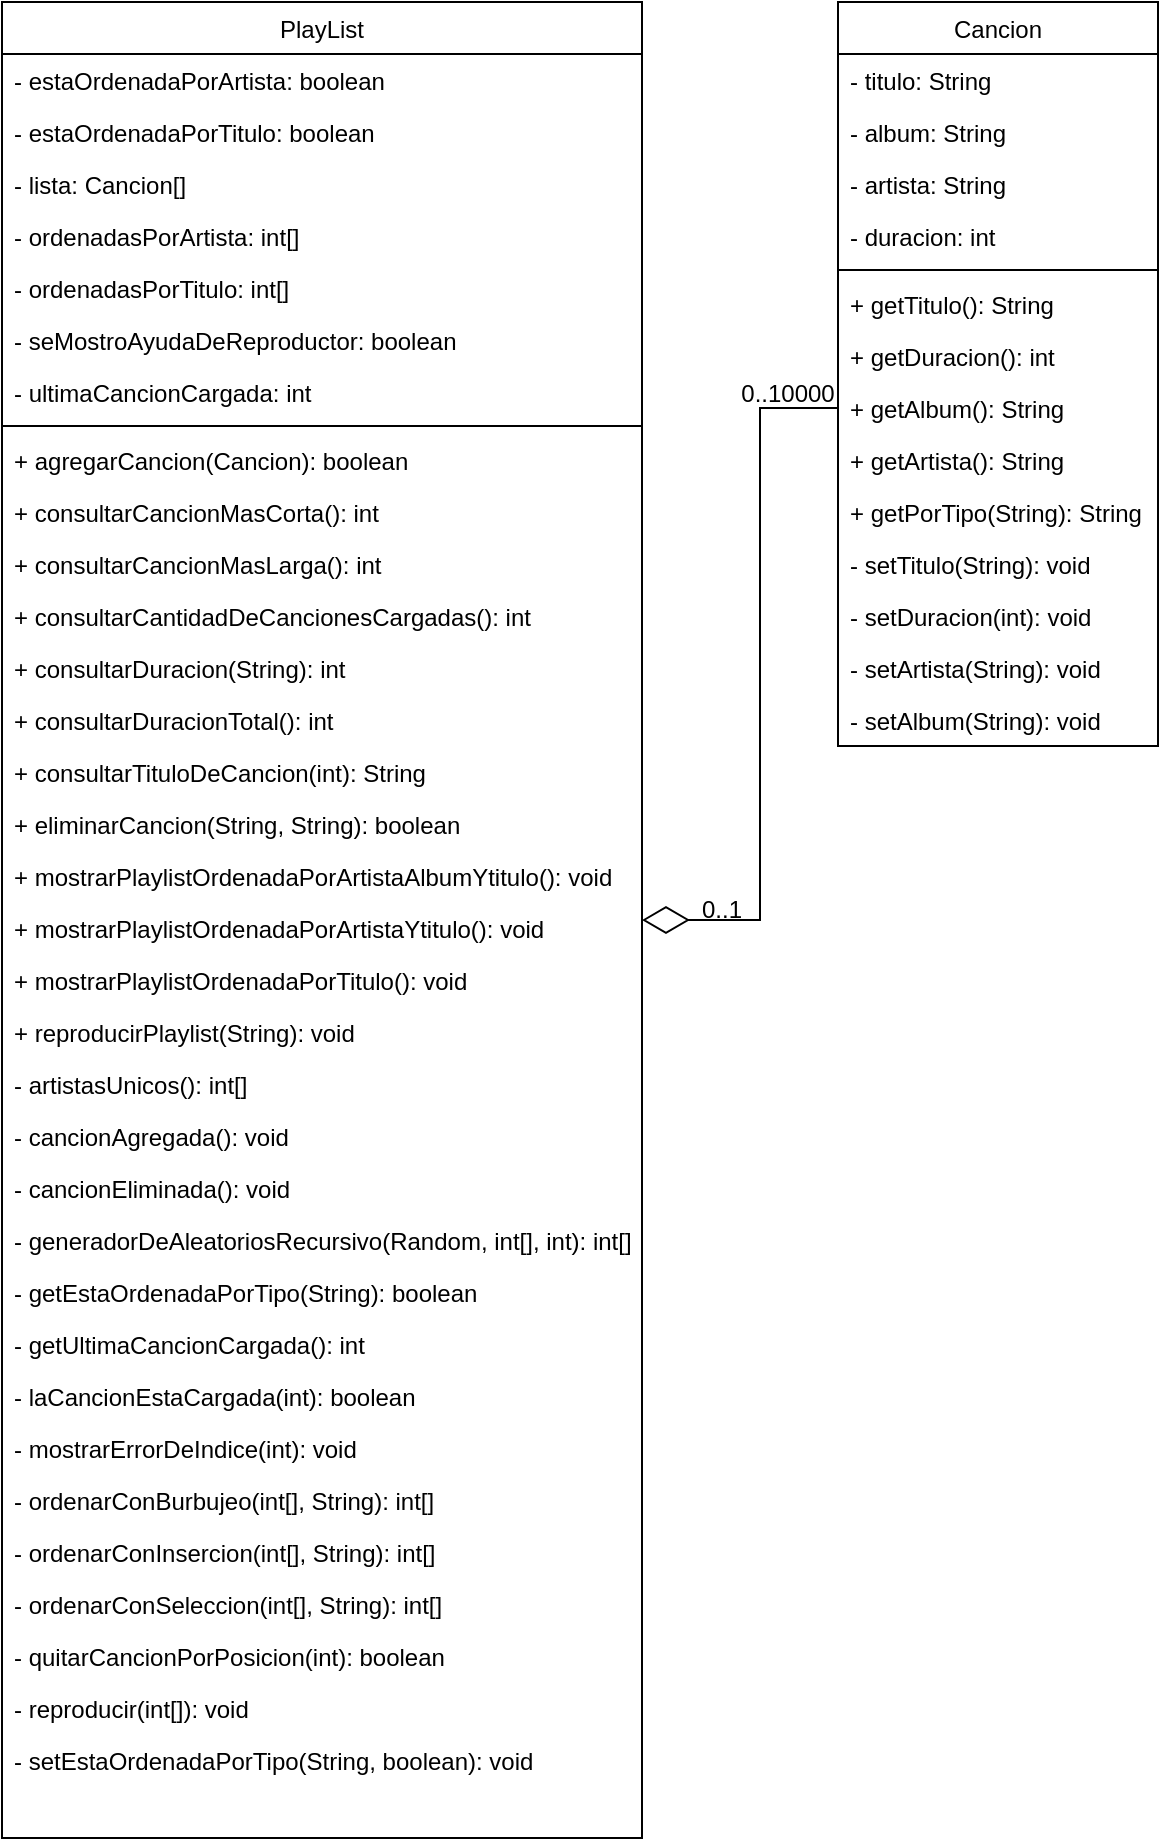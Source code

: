 <mxfile version="13.7.3" type="device"><diagram id="C5RBs43oDa-KdzZeNtuy" name="Page-1"><mxGraphModel dx="1913" dy="1089" grid="1" gridSize="10" guides="1" tooltips="1" connect="1" arrows="1" fold="1" page="1" pageScale="1" pageWidth="827" pageHeight="1169" math="0" shadow="0"><root><mxCell id="WIyWlLk6GJQsqaUBKTNV-0"/><mxCell id="WIyWlLk6GJQsqaUBKTNV-1" parent="WIyWlLk6GJQsqaUBKTNV-0"/><mxCell id="nvbm7Ihw8t01WEG0bfT5-11" style="edgeStyle=orthogonalEdgeStyle;rounded=0;orthogonalLoop=1;jettySize=auto;html=1;entryX=0;entryY=0.5;entryDx=0;entryDy=0;endArrow=none;endFill=0;startArrow=diamondThin;startFill=0;strokeWidth=1;startSize=21;" edge="1" parent="WIyWlLk6GJQsqaUBKTNV-1" source="xJUt_Ghb_jtrZ22i469Q-6" target="xJUt_Ghb_jtrZ22i469Q-0"><mxGeometry relative="1" as="geometry"/></mxCell><mxCell id="nvbm7Ihw8t01WEG0bfT5-13" value="0..1" style="text;html=1;strokeColor=none;fillColor=none;align=center;verticalAlign=middle;whiteSpace=wrap;rounded=0;" vertex="1" parent="WIyWlLk6GJQsqaUBKTNV-1"><mxGeometry x="360" y="454" width="40" height="20" as="geometry"/></mxCell><mxCell id="nvbm7Ihw8t01WEG0bfT5-14" value="0..10000" style="text;html=1;strokeColor=none;fillColor=none;align=center;verticalAlign=middle;whiteSpace=wrap;rounded=0;" vertex="1" parent="WIyWlLk6GJQsqaUBKTNV-1"><mxGeometry x="393" y="196" width="40" height="20" as="geometry"/></mxCell><mxCell id="zkfFHV4jXpPFQw0GAbJ--17" value="Cancion" style="swimlane;fontStyle=0;align=center;verticalAlign=top;childLayout=stackLayout;horizontal=1;startSize=26;horizontalStack=0;resizeParent=1;resizeLast=0;collapsible=1;marginBottom=0;rounded=0;shadow=0;strokeWidth=1;" parent="WIyWlLk6GJQsqaUBKTNV-1" vertex="1"><mxGeometry x="438" y="10" width="160" height="372" as="geometry"><mxRectangle x="550" y="140" width="160" height="26" as="alternateBounds"/></mxGeometry></mxCell><mxCell id="zkfFHV4jXpPFQw0GAbJ--18" value="- titulo: String" style="text;align=left;verticalAlign=top;spacingLeft=4;spacingRight=4;overflow=hidden;rotatable=0;points=[[0,0.5],[1,0.5]];portConstraint=eastwest;" parent="zkfFHV4jXpPFQw0GAbJ--17" vertex="1"><mxGeometry y="26" width="160" height="26" as="geometry"/></mxCell><mxCell id="zkfFHV4jXpPFQw0GAbJ--19" value="- album: String" style="text;align=left;verticalAlign=top;spacingLeft=4;spacingRight=4;overflow=hidden;rotatable=0;points=[[0,0.5],[1,0.5]];portConstraint=eastwest;rounded=0;shadow=0;html=0;" parent="zkfFHV4jXpPFQw0GAbJ--17" vertex="1"><mxGeometry y="52" width="160" height="26" as="geometry"/></mxCell><mxCell id="zkfFHV4jXpPFQw0GAbJ--20" value="- artista: String" style="text;align=left;verticalAlign=top;spacingLeft=4;spacingRight=4;overflow=hidden;rotatable=0;points=[[0,0.5],[1,0.5]];portConstraint=eastwest;rounded=0;shadow=0;html=0;" parent="zkfFHV4jXpPFQw0GAbJ--17" vertex="1"><mxGeometry y="78" width="160" height="26" as="geometry"/></mxCell><mxCell id="zkfFHV4jXpPFQw0GAbJ--21" value="- duracion: int" style="text;align=left;verticalAlign=top;spacingLeft=4;spacingRight=4;overflow=hidden;rotatable=0;points=[[0,0.5],[1,0.5]];portConstraint=eastwest;rounded=0;shadow=0;html=0;" parent="zkfFHV4jXpPFQw0GAbJ--17" vertex="1"><mxGeometry y="104" width="160" height="26" as="geometry"/></mxCell><mxCell id="zkfFHV4jXpPFQw0GAbJ--23" value="" style="line;html=1;strokeWidth=1;align=left;verticalAlign=middle;spacingTop=-1;spacingLeft=3;spacingRight=3;rotatable=0;labelPosition=right;points=[];portConstraint=eastwest;" parent="zkfFHV4jXpPFQw0GAbJ--17" vertex="1"><mxGeometry y="130" width="160" height="8" as="geometry"/></mxCell><mxCell id="zkfFHV4jXpPFQw0GAbJ--24" value="+ getTitulo(): String" style="text;align=left;verticalAlign=top;spacingLeft=4;spacingRight=4;overflow=hidden;rotatable=0;points=[[0,0.5],[1,0.5]];portConstraint=eastwest;" parent="zkfFHV4jXpPFQw0GAbJ--17" vertex="1"><mxGeometry y="138" width="160" height="26" as="geometry"/></mxCell><mxCell id="zkfFHV4jXpPFQw0GAbJ--25" value="+ getDuracion(): int" style="text;align=left;verticalAlign=top;spacingLeft=4;spacingRight=4;overflow=hidden;rotatable=0;points=[[0,0.5],[1,0.5]];portConstraint=eastwest;" parent="zkfFHV4jXpPFQw0GAbJ--17" vertex="1"><mxGeometry y="164" width="160" height="26" as="geometry"/></mxCell><mxCell id="xJUt_Ghb_jtrZ22i469Q-0" value="+ getAlbum(): String" style="text;align=left;verticalAlign=top;spacingLeft=4;spacingRight=4;overflow=hidden;rotatable=0;points=[[0,0.5],[1,0.5]];portConstraint=eastwest;" parent="zkfFHV4jXpPFQw0GAbJ--17" vertex="1"><mxGeometry y="190" width="160" height="26" as="geometry"/></mxCell><mxCell id="xJUt_Ghb_jtrZ22i469Q-1" value="+ getArtista(): String" style="text;align=left;verticalAlign=top;spacingLeft=4;spacingRight=4;overflow=hidden;rotatable=0;points=[[0,0.5],[1,0.5]];portConstraint=eastwest;" parent="zkfFHV4jXpPFQw0GAbJ--17" vertex="1"><mxGeometry y="216" width="160" height="26" as="geometry"/></mxCell><mxCell id="nvbm7Ihw8t01WEG0bfT5-0" value="+ getPorTipo(String): String" style="text;align=left;verticalAlign=top;spacingLeft=4;spacingRight=4;overflow=hidden;rotatable=0;points=[[0,0.5],[1,0.5]];portConstraint=eastwest;" vertex="1" parent="zkfFHV4jXpPFQw0GAbJ--17"><mxGeometry y="242" width="160" height="26" as="geometry"/></mxCell><mxCell id="xJUt_Ghb_jtrZ22i469Q-2" value="- setTitulo(String): void" style="text;align=left;verticalAlign=top;spacingLeft=4;spacingRight=4;overflow=hidden;rotatable=0;points=[[0,0.5],[1,0.5]];portConstraint=eastwest;" parent="zkfFHV4jXpPFQw0GAbJ--17" vertex="1"><mxGeometry y="268" width="160" height="26" as="geometry"/></mxCell><mxCell id="xJUt_Ghb_jtrZ22i469Q-3" value="- setDuracion(int): void" style="text;align=left;verticalAlign=top;spacingLeft=4;spacingRight=4;overflow=hidden;rotatable=0;points=[[0,0.5],[1,0.5]];portConstraint=eastwest;" parent="zkfFHV4jXpPFQw0GAbJ--17" vertex="1"><mxGeometry y="294" width="160" height="26" as="geometry"/></mxCell><mxCell id="xJUt_Ghb_jtrZ22i469Q-5" value="- setArtista(String): void" style="text;align=left;verticalAlign=top;spacingLeft=4;spacingRight=4;overflow=hidden;rotatable=0;points=[[0,0.5],[1,0.5]];portConstraint=eastwest;" parent="zkfFHV4jXpPFQw0GAbJ--17" vertex="1"><mxGeometry y="320" width="160" height="26" as="geometry"/></mxCell><mxCell id="xJUt_Ghb_jtrZ22i469Q-4" value="- setAlbum(String): void" style="text;align=left;verticalAlign=top;spacingLeft=4;spacingRight=4;overflow=hidden;rotatable=0;points=[[0,0.5],[1,0.5]];portConstraint=eastwest;" parent="zkfFHV4jXpPFQw0GAbJ--17" vertex="1"><mxGeometry y="346" width="160" height="26" as="geometry"/></mxCell><mxCell id="xJUt_Ghb_jtrZ22i469Q-6" value="PlayList" style="swimlane;fontStyle=0;align=center;verticalAlign=top;childLayout=stackLayout;horizontal=1;startSize=26;horizontalStack=0;resizeParent=1;resizeLast=0;collapsible=1;marginBottom=0;rounded=0;shadow=0;strokeWidth=1;" parent="WIyWlLk6GJQsqaUBKTNV-1" vertex="1"><mxGeometry x="20" y="10" width="320" height="918" as="geometry"><mxRectangle x="550" y="140" width="160" height="26" as="alternateBounds"/></mxGeometry></mxCell><mxCell id="nvbm7Ihw8t01WEG0bfT5-8" value="- estaOrdenadaPorArtista: boolean" style="text;align=left;verticalAlign=top;spacingLeft=4;spacingRight=4;overflow=hidden;rotatable=0;points=[[0,0.5],[1,0.5]];portConstraint=eastwest;" vertex="1" parent="xJUt_Ghb_jtrZ22i469Q-6"><mxGeometry y="26" width="320" height="26" as="geometry"/></mxCell><mxCell id="xJUt_Ghb_jtrZ22i469Q-49" value="- estaOrdenadaPorTitulo: boolean" style="text;align=left;verticalAlign=top;spacingLeft=4;spacingRight=4;overflow=hidden;rotatable=0;points=[[0,0.5],[1,0.5]];portConstraint=eastwest;" parent="xJUt_Ghb_jtrZ22i469Q-6" vertex="1"><mxGeometry y="52" width="320" height="26" as="geometry"/></mxCell><mxCell id="xJUt_Ghb_jtrZ22i469Q-12" value="- lista: Cancion[]" style="text;align=left;verticalAlign=top;spacingLeft=4;spacingRight=4;overflow=hidden;rotatable=0;points=[[0,0.5],[1,0.5]];portConstraint=eastwest;" parent="xJUt_Ghb_jtrZ22i469Q-6" vertex="1"><mxGeometry y="78" width="320" height="26" as="geometry"/></mxCell><mxCell id="xJUt_Ghb_jtrZ22i469Q-47" value="- ordenadasPorArtista: int[]" style="text;align=left;verticalAlign=top;spacingLeft=4;spacingRight=4;overflow=hidden;rotatable=0;points=[[0,0.5],[1,0.5]];portConstraint=eastwest;" parent="xJUt_Ghb_jtrZ22i469Q-6" vertex="1"><mxGeometry y="104" width="320" height="26" as="geometry"/></mxCell><mxCell id="xJUt_Ghb_jtrZ22i469Q-46" value="- ordenadasPorTitulo: int[]" style="text;align=left;verticalAlign=top;spacingLeft=4;spacingRight=4;overflow=hidden;rotatable=0;points=[[0,0.5],[1,0.5]];portConstraint=eastwest;" parent="xJUt_Ghb_jtrZ22i469Q-6" vertex="1"><mxGeometry y="130" width="320" height="26" as="geometry"/></mxCell><mxCell id="xJUt_Ghb_jtrZ22i469Q-48" value="- seMostroAyudaDeReproductor: boolean" style="text;align=left;verticalAlign=top;spacingLeft=4;spacingRight=4;overflow=hidden;rotatable=0;points=[[0,0.5],[1,0.5]];portConstraint=eastwest;" parent="xJUt_Ghb_jtrZ22i469Q-6" vertex="1"><mxGeometry y="156" width="320" height="26" as="geometry"/></mxCell><mxCell id="nvbm7Ihw8t01WEG0bfT5-10" value="- ultimaCancionCargada: int" style="text;align=left;verticalAlign=top;spacingLeft=4;spacingRight=4;overflow=hidden;rotatable=0;points=[[0,0.5],[1,0.5]];portConstraint=eastwest;" vertex="1" parent="xJUt_Ghb_jtrZ22i469Q-6"><mxGeometry y="182" width="320" height="26" as="geometry"/></mxCell><mxCell id="xJUt_Ghb_jtrZ22i469Q-11" value="" style="line;html=1;strokeWidth=1;align=left;verticalAlign=middle;spacingTop=-1;spacingLeft=3;spacingRight=3;rotatable=0;labelPosition=right;points=[];portConstraint=eastwest;" parent="xJUt_Ghb_jtrZ22i469Q-6" vertex="1"><mxGeometry y="208" width="320" height="8" as="geometry"/></mxCell><mxCell id="xJUt_Ghb_jtrZ22i469Q-51" value="+ agregarCancion(Cancion): boolean" style="text;align=left;verticalAlign=top;spacingLeft=4;spacingRight=4;overflow=hidden;rotatable=0;points=[[0,0.5],[1,0.5]];portConstraint=eastwest;fontStyle=0" parent="xJUt_Ghb_jtrZ22i469Q-6" vertex="1"><mxGeometry y="216" width="320" height="26" as="geometry"/></mxCell><mxCell id="xJUt_Ghb_jtrZ22i469Q-13" value="+ consultarCancionMasCorta(): int" style="text;align=left;verticalAlign=top;spacingLeft=4;spacingRight=4;overflow=hidden;rotatable=0;points=[[0,0.5],[1,0.5]];portConstraint=eastwest;fontStyle=0" parent="xJUt_Ghb_jtrZ22i469Q-6" vertex="1"><mxGeometry y="242" width="320" height="26" as="geometry"/></mxCell><mxCell id="nvbm7Ihw8t01WEG0bfT5-2" value="+ consultarCancionMasLarga(): int" style="text;align=left;verticalAlign=top;spacingLeft=4;spacingRight=4;overflow=hidden;rotatable=0;points=[[0,0.5],[1,0.5]];portConstraint=eastwest;fontStyle=0" vertex="1" parent="xJUt_Ghb_jtrZ22i469Q-6"><mxGeometry y="268" width="320" height="26" as="geometry"/></mxCell><mxCell id="xJUt_Ghb_jtrZ22i469Q-16" value="+ consultarCantidadDeCancionesCargadas(): int" style="text;align=left;verticalAlign=top;spacingLeft=4;spacingRight=4;overflow=hidden;rotatable=0;points=[[0,0.5],[1,0.5]];portConstraint=eastwest;" parent="xJUt_Ghb_jtrZ22i469Q-6" vertex="1"><mxGeometry y="294" width="320" height="26" as="geometry"/></mxCell><mxCell id="xJUt_Ghb_jtrZ22i469Q-15" value="+ consultarDuracion(String): int" style="text;align=left;verticalAlign=top;spacingLeft=4;spacingRight=4;overflow=hidden;rotatable=0;points=[[0,0.5],[1,0.5]];portConstraint=eastwest;" parent="xJUt_Ghb_jtrZ22i469Q-6" vertex="1"><mxGeometry y="320" width="320" height="26" as="geometry"/></mxCell><mxCell id="nvbm7Ihw8t01WEG0bfT5-1" value="+ consultarDuracionTotal(): int" style="text;align=left;verticalAlign=top;spacingLeft=4;spacingRight=4;overflow=hidden;rotatable=0;points=[[0,0.5],[1,0.5]];portConstraint=eastwest;fontStyle=0" vertex="1" parent="xJUt_Ghb_jtrZ22i469Q-6"><mxGeometry y="346" width="320" height="26" as="geometry"/></mxCell><mxCell id="8GP9bpZxCQ1bebA9QCuc-6" value="+ consultarTituloDeCancion(int): String" style="text;align=left;verticalAlign=top;spacingLeft=4;spacingRight=4;overflow=hidden;rotatable=0;points=[[0,0.5],[1,0.5]];portConstraint=eastwest;" parent="xJUt_Ghb_jtrZ22i469Q-6" vertex="1"><mxGeometry y="372" width="320" height="26" as="geometry"/></mxCell><mxCell id="xJUt_Ghb_jtrZ22i469Q-14" value="+ eliminarCancion(String, String): boolean" style="text;align=left;verticalAlign=top;spacingLeft=4;spacingRight=4;overflow=hidden;rotatable=0;points=[[0,0.5],[1,0.5]];portConstraint=eastwest;" parent="xJUt_Ghb_jtrZ22i469Q-6" vertex="1"><mxGeometry y="398" width="320" height="26" as="geometry"/></mxCell><mxCell id="xJUt_Ghb_jtrZ22i469Q-30" value="+ mostrarPlaylistOrdenadaPorArtistaAlbumYtitulo(): void" style="text;align=left;verticalAlign=top;spacingLeft=4;spacingRight=4;overflow=hidden;rotatable=0;points=[[0,0.5],[1,0.5]];portConstraint=eastwest;" parent="xJUt_Ghb_jtrZ22i469Q-6" vertex="1"><mxGeometry y="424" width="320" height="26" as="geometry"/></mxCell><mxCell id="8GP9bpZxCQ1bebA9QCuc-7" value="+ mostrarPlaylistOrdenadaPorArtistaYtitulo(): void" style="text;align=left;verticalAlign=top;spacingLeft=4;spacingRight=4;overflow=hidden;rotatable=0;points=[[0,0.5],[1,0.5]];portConstraint=eastwest;" parent="xJUt_Ghb_jtrZ22i469Q-6" vertex="1"><mxGeometry y="450" width="320" height="26" as="geometry"/></mxCell><mxCell id="xJUt_Ghb_jtrZ22i469Q-19" value="+ mostrarPlaylistOrdenadaPorTitulo(): void" style="text;align=left;verticalAlign=top;spacingLeft=4;spacingRight=4;overflow=hidden;rotatable=0;points=[[0,0.5],[1,0.5]];portConstraint=eastwest;" parent="xJUt_Ghb_jtrZ22i469Q-6" vertex="1"><mxGeometry y="476" width="320" height="26" as="geometry"/></mxCell><mxCell id="xJUt_Ghb_jtrZ22i469Q-31" value="+ reproducirPlaylist(String): void" style="text;align=left;verticalAlign=top;spacingLeft=4;spacingRight=4;overflow=hidden;rotatable=0;points=[[0,0.5],[1,0.5]];portConstraint=eastwest;" parent="xJUt_Ghb_jtrZ22i469Q-6" vertex="1"><mxGeometry y="502" width="320" height="26" as="geometry"/></mxCell><mxCell id="8GP9bpZxCQ1bebA9QCuc-3" value="- artistasUnicos(): int[]" style="text;align=left;verticalAlign=top;spacingLeft=4;spacingRight=4;overflow=hidden;rotatable=0;points=[[0,0.5],[1,0.5]];portConstraint=eastwest;" parent="xJUt_Ghb_jtrZ22i469Q-6" vertex="1"><mxGeometry y="528" width="320" height="26" as="geometry"/></mxCell><mxCell id="8GP9bpZxCQ1bebA9QCuc-0" value="- cancionAgregada(): void" style="text;align=left;verticalAlign=top;spacingLeft=4;spacingRight=4;overflow=hidden;rotatable=0;points=[[0,0.5],[1,0.5]];portConstraint=eastwest;" parent="xJUt_Ghb_jtrZ22i469Q-6" vertex="1"><mxGeometry y="554" width="320" height="26" as="geometry"/></mxCell><mxCell id="8GP9bpZxCQ1bebA9QCuc-1" value="- cancionEliminada(): void" style="text;align=left;verticalAlign=top;spacingLeft=4;spacingRight=4;overflow=hidden;rotatable=0;points=[[0,0.5],[1,0.5]];portConstraint=eastwest;" parent="xJUt_Ghb_jtrZ22i469Q-6" vertex="1"><mxGeometry y="580" width="320" height="26" as="geometry"/></mxCell><mxCell id="8GP9bpZxCQ1bebA9QCuc-8" value="- generadorDeAleatoriosRecursivo(Random, int[], int): int[]" style="text;align=left;verticalAlign=top;spacingLeft=4;spacingRight=4;overflow=hidden;rotatable=0;points=[[0,0.5],[1,0.5]];portConstraint=eastwest;" parent="xJUt_Ghb_jtrZ22i469Q-6" vertex="1"><mxGeometry y="606" width="320" height="26" as="geometry"/></mxCell><mxCell id="8GP9bpZxCQ1bebA9QCuc-12" value="- getEstaOrdenadaPorTipo(String): boolean" style="text;align=left;verticalAlign=top;spacingLeft=4;spacingRight=4;overflow=hidden;rotatable=0;points=[[0,0.5],[1,0.5]];portConstraint=eastwest;" parent="xJUt_Ghb_jtrZ22i469Q-6" vertex="1"><mxGeometry y="632" width="320" height="26" as="geometry"/></mxCell><mxCell id="8GP9bpZxCQ1bebA9QCuc-13" value="- getUltimaCancionCargada(): int" style="text;align=left;verticalAlign=top;spacingLeft=4;spacingRight=4;overflow=hidden;rotatable=0;points=[[0,0.5],[1,0.5]];portConstraint=eastwest;" parent="xJUt_Ghb_jtrZ22i469Q-6" vertex="1"><mxGeometry y="658" width="320" height="26" as="geometry"/></mxCell><mxCell id="8GP9bpZxCQ1bebA9QCuc-5" value="- laCancionEstaCargada(int): boolean" style="text;align=left;verticalAlign=top;spacingLeft=4;spacingRight=4;overflow=hidden;rotatable=0;points=[[0,0.5],[1,0.5]];portConstraint=eastwest;" parent="xJUt_Ghb_jtrZ22i469Q-6" vertex="1"><mxGeometry y="684" width="320" height="26" as="geometry"/></mxCell><mxCell id="8GP9bpZxCQ1bebA9QCuc-4" value="- mostrarErrorDeIndice(int): void" style="text;align=left;verticalAlign=top;spacingLeft=4;spacingRight=4;overflow=hidden;rotatable=0;points=[[0,0.5],[1,0.5]];portConstraint=eastwest;" parent="xJUt_Ghb_jtrZ22i469Q-6" vertex="1"><mxGeometry y="710" width="320" height="26" as="geometry"/></mxCell><mxCell id="8GP9bpZxCQ1bebA9QCuc-10" value="- ordenarConBurbujeo(int[], String): int[]" style="text;align=left;verticalAlign=top;spacingLeft=4;spacingRight=4;overflow=hidden;rotatable=0;points=[[0,0.5],[1,0.5]];portConstraint=eastwest;" parent="xJUt_Ghb_jtrZ22i469Q-6" vertex="1"><mxGeometry y="736" width="320" height="26" as="geometry"/></mxCell><mxCell id="8GP9bpZxCQ1bebA9QCuc-9" value="- ordenarConInsercion(int[], String): int[]" style="text;align=left;verticalAlign=top;spacingLeft=4;spacingRight=4;overflow=hidden;rotatable=0;points=[[0,0.5],[1,0.5]];portConstraint=eastwest;" parent="xJUt_Ghb_jtrZ22i469Q-6" vertex="1"><mxGeometry y="762" width="320" height="26" as="geometry"/></mxCell><mxCell id="8GP9bpZxCQ1bebA9QCuc-11" value="- ordenarConSeleccion(int[], String): int[]" style="text;align=left;verticalAlign=top;spacingLeft=4;spacingRight=4;overflow=hidden;rotatable=0;points=[[0,0.5],[1,0.5]];portConstraint=eastwest;" parent="xJUt_Ghb_jtrZ22i469Q-6" vertex="1"><mxGeometry y="788" width="320" height="26" as="geometry"/></mxCell><mxCell id="nvbm7Ihw8t01WEG0bfT5-5" value="- quitarCancionPorPosicion(int): boolean" style="text;align=left;verticalAlign=top;spacingLeft=4;spacingRight=4;overflow=hidden;rotatable=0;points=[[0,0.5],[1,0.5]];portConstraint=eastwest;" vertex="1" parent="xJUt_Ghb_jtrZ22i469Q-6"><mxGeometry y="814" width="320" height="26" as="geometry"/></mxCell><mxCell id="nvbm7Ihw8t01WEG0bfT5-6" value="- reproducir(int[]): void" style="text;align=left;verticalAlign=top;spacingLeft=4;spacingRight=4;overflow=hidden;rotatable=0;points=[[0,0.5],[1,0.5]];portConstraint=eastwest;" vertex="1" parent="xJUt_Ghb_jtrZ22i469Q-6"><mxGeometry y="840" width="320" height="26" as="geometry"/></mxCell><mxCell id="nvbm7Ihw8t01WEG0bfT5-7" value="- setEstaOrdenadaPorTipo(String, boolean): void" style="text;align=left;verticalAlign=top;spacingLeft=4;spacingRight=4;overflow=hidden;rotatable=0;points=[[0,0.5],[1,0.5]];portConstraint=eastwest;" vertex="1" parent="xJUt_Ghb_jtrZ22i469Q-6"><mxGeometry y="866" width="320" height="26" as="geometry"/></mxCell></root></mxGraphModel></diagram></mxfile>